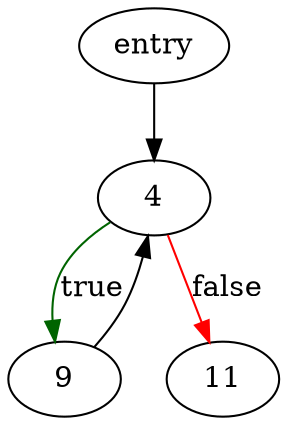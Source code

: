 digraph "sqlite3PcacheCleanAll" {
	// Node definitions.
	1 [label=entry];
	4;
	9;
	11;

	// Edge definitions.
	1 -> 4;
	4 -> 9 [
		color=darkgreen
		label=true
	];
	4 -> 11 [
		color=red
		label=false
	];
	9 -> 4;
}